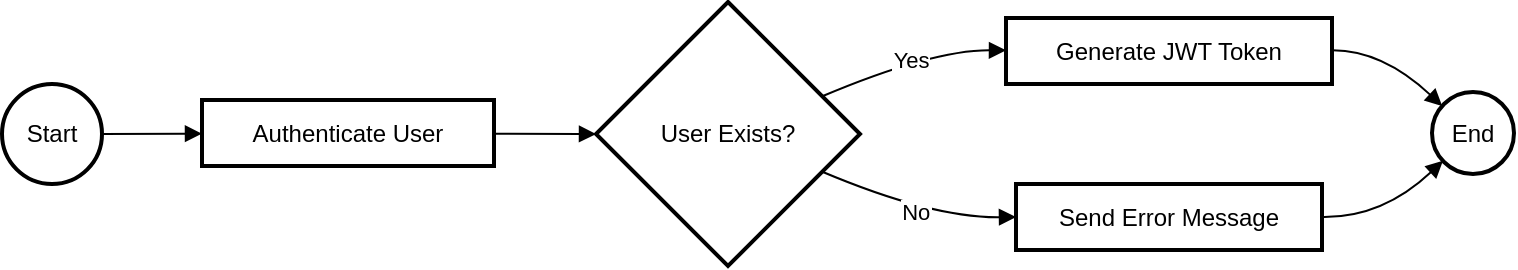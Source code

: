 <mxfile version="24.7.8">
  <diagram name="Page-1" id="MEB7MX2hQbEqf26I8e-3">
    <mxGraphModel>
      <root>
        <mxCell id="0" />
        <mxCell id="1" parent="0" />
        <mxCell id="2" value="Start" style="ellipse;aspect=fixed;strokeWidth=2;whiteSpace=wrap;" vertex="1" parent="1">
          <mxGeometry y="41" width="50" height="50" as="geometry" />
        </mxCell>
        <mxCell id="3" value="Authenticate User" style="whiteSpace=wrap;strokeWidth=2;" vertex="1" parent="1">
          <mxGeometry x="100" y="49" width="146" height="33" as="geometry" />
        </mxCell>
        <mxCell id="4" value="User Exists?" style="rhombus;strokeWidth=2;whiteSpace=wrap;" vertex="1" parent="1">
          <mxGeometry x="297" width="132" height="132" as="geometry" />
        </mxCell>
        <mxCell id="5" value="Generate JWT Token" style="whiteSpace=wrap;strokeWidth=2;" vertex="1" parent="1">
          <mxGeometry x="502" y="8" width="163" height="33" as="geometry" />
        </mxCell>
        <mxCell id="6" value="Send Error Message" style="whiteSpace=wrap;strokeWidth=2;" vertex="1" parent="1">
          <mxGeometry x="507" y="91" width="153" height="33" as="geometry" />
        </mxCell>
        <mxCell id="7" value="End" style="ellipse;aspect=fixed;strokeWidth=2;whiteSpace=wrap;" vertex="1" parent="1">
          <mxGeometry x="715" y="45" width="41" height="41" as="geometry" />
        </mxCell>
        <mxCell id="8" value="" style="curved=1;startArrow=none;endArrow=block;exitX=1;exitY=0.5;entryX=0;entryY=0.51;" edge="1" parent="1" source="2" target="3">
          <mxGeometry relative="1" as="geometry">
            <Array as="points" />
          </mxGeometry>
        </mxCell>
        <mxCell id="9" value="" style="curved=1;startArrow=none;endArrow=block;exitX=1;exitY=0.51;entryX=0;entryY=0.5;" edge="1" parent="1" source="3" target="4">
          <mxGeometry relative="1" as="geometry">
            <Array as="points" />
          </mxGeometry>
        </mxCell>
        <mxCell id="10" value="Yes" style="curved=1;startArrow=none;endArrow=block;exitX=1;exitY=0.3;entryX=0;entryY=0.49;" edge="1" parent="1" source="4" target="5">
          <mxGeometry relative="1" as="geometry">
            <Array as="points">
              <mxPoint x="465" y="24" />
            </Array>
          </mxGeometry>
        </mxCell>
        <mxCell id="11" value="No" style="curved=1;startArrow=none;endArrow=block;exitX=1;exitY=0.7;entryX=0;entryY=0.5;" edge="1" parent="1" source="4" target="6">
          <mxGeometry relative="1" as="geometry">
            <Array as="points">
              <mxPoint x="465" y="108" />
            </Array>
          </mxGeometry>
        </mxCell>
        <mxCell id="12" value="" style="curved=1;startArrow=none;endArrow=block;exitX=1;exitY=0.49;entryX=-0.01;entryY=0.05;" edge="1" parent="1" source="5" target="7">
          <mxGeometry relative="1" as="geometry">
            <Array as="points">
              <mxPoint x="690" y="24" />
            </Array>
          </mxGeometry>
        </mxCell>
        <mxCell id="13" value="" style="curved=1;startArrow=none;endArrow=block;exitX=1;exitY=0.5;entryX=-0.01;entryY=0.97;" edge="1" parent="1" source="6" target="7">
          <mxGeometry relative="1" as="geometry">
            <Array as="points">
              <mxPoint x="690" y="108" />
            </Array>
          </mxGeometry>
        </mxCell>
      </root>
    </mxGraphModel>
  </diagram>
</mxfile>
